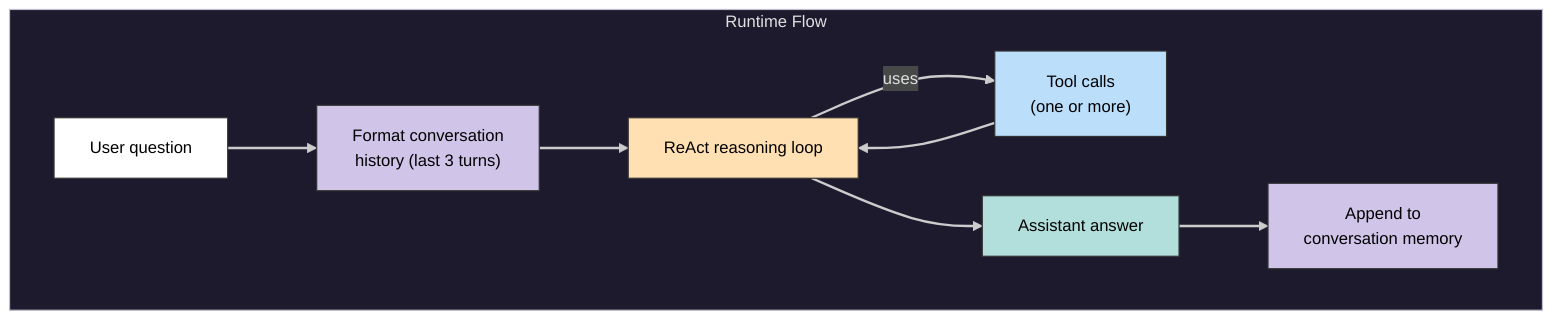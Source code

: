 ---
config:
  theme: redux-dark
---
flowchart TD
  subgraph "Runtime Flow"
    Q["User question"]
    Q --> H["Format conversation<br>history (last 3 turns)"]
    H --> R["ReAct reasoning loop"]
    R -->|uses| T["Tool calls<br>(one or more)"]
    T --> R
    R --> P["Assistant answer"]
    P --> M["Append to<br>conversation memory"]
  end
  classDef setup     fill:#FFECB3,stroke:#333,stroke-width:1px,color:#000
  classDef define    fill:#F5F5F5,stroke:#333,stroke-width:1px,color:#000
  classDef question  fill:#FFFFFF,stroke:#333,stroke-width:1px,color:#000
  classDef memory    fill:#D1C4E9,stroke:#333,stroke-width:1px,color:#000
  classDef agent     fill:#FFE0B2,stroke:#333,stroke-width:1px,color:#000
  classDef tool      fill:#BBDEFB,stroke:#333,stroke-width:1px,color:#000
  classDef result    fill:#B2DFDB,stroke:#333,stroke-width:1px,color:#000
  class S1,S2 setup
  class D1,D2,D3,D4 define
  class D5 agent
  class Q question
  class H,M memory
  class R agent
  class T tool
  class P result